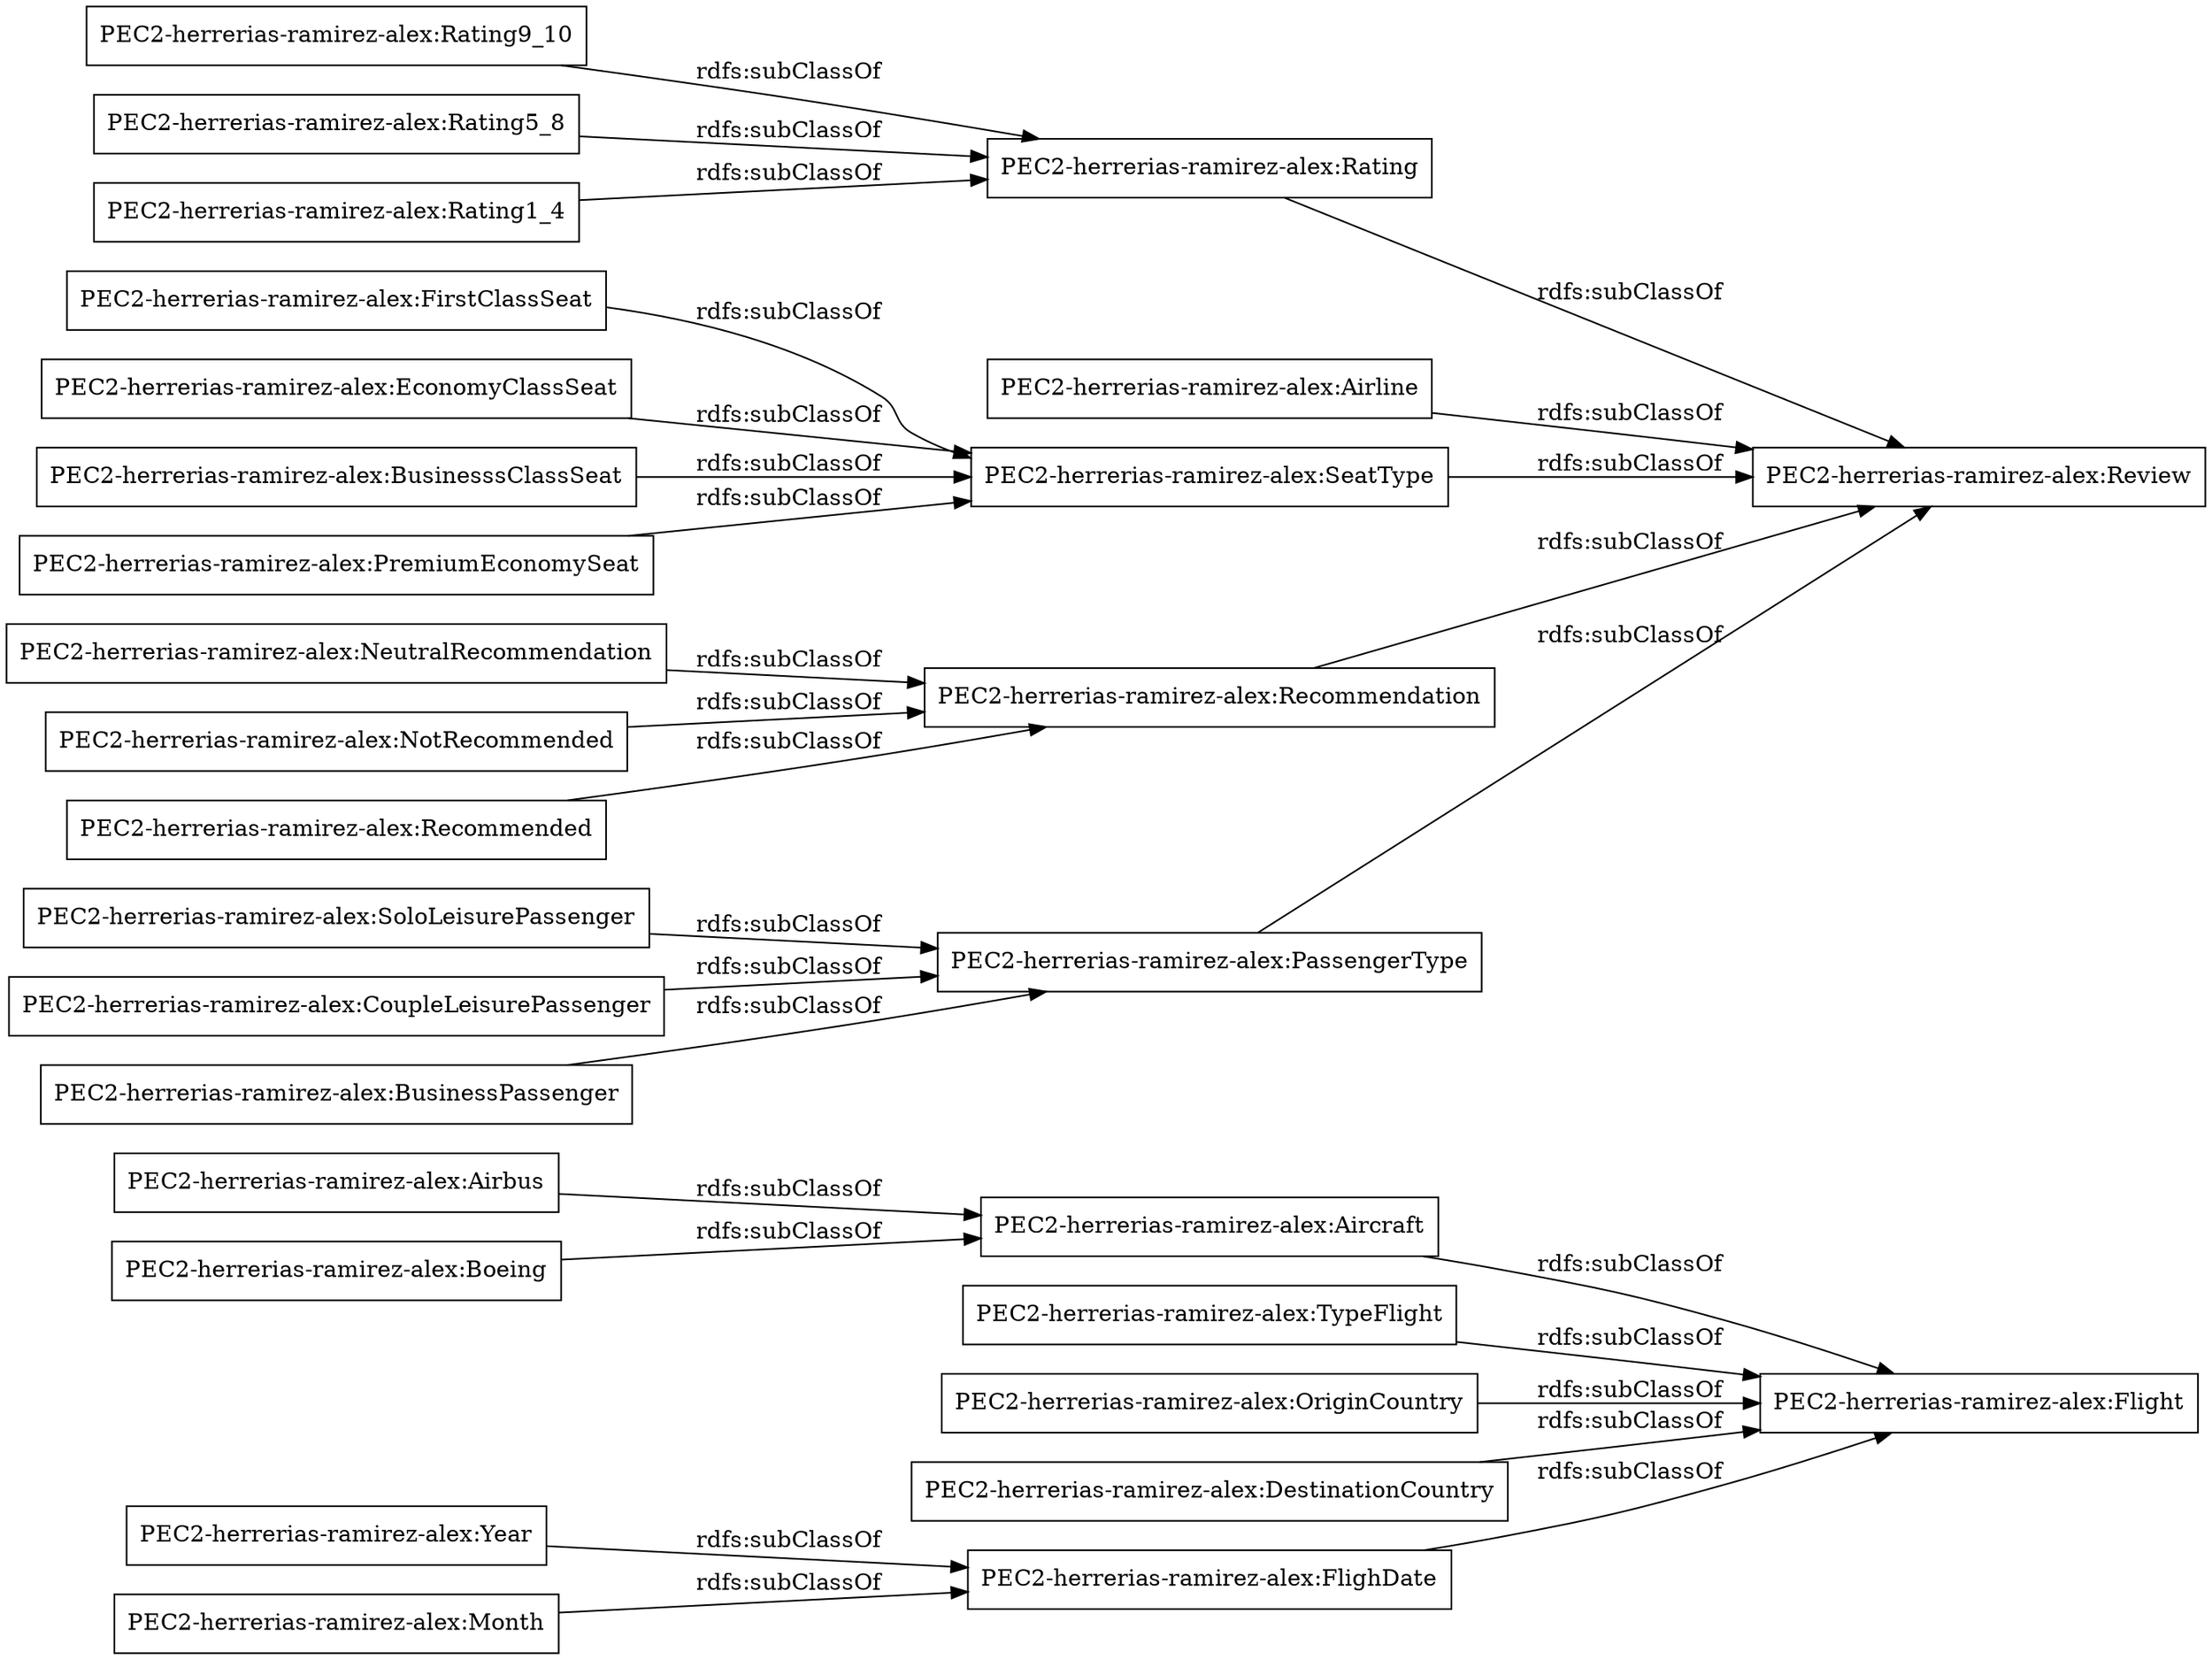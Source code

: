 digraph ar2dtool_diagram { 
rankdir=LR;
size="1000"
node [shape = rectangle, color="black"]; "PEC2-herrerias-ramirez-alex:Year" "PEC2-herrerias-ramirez-alex:TypeFlight" "PEC2-herrerias-ramirez-alex:Review" "PEC2-herrerias-ramirez-alex:SoloLeisurePassenger" "PEC2-herrerias-ramirez-alex:Flight" "PEC2-herrerias-ramirez-alex:FirstClassSeat" "PEC2-herrerias-ramirez-alex:OriginCountry" "PEC2-herrerias-ramirez-alex:Rating9_10" "PEC2-herrerias-ramirez-alex:Rating5_8" "PEC2-herrerias-ramirez-alex:DestinationCountry" "PEC2-herrerias-ramirez-alex:Airbus" "PEC2-herrerias-ramirez-alex:EconomyClassSeat" "PEC2-herrerias-ramirez-alex:Rating" "PEC2-herrerias-ramirez-alex:Boeing" "PEC2-herrerias-ramirez-alex:Airline" "PEC2-herrerias-ramirez-alex:SeatType" "PEC2-herrerias-ramirez-alex:NeutralRecommendation" "PEC2-herrerias-ramirez-alex:Aircraft" "PEC2-herrerias-ramirez-alex:BusinesssClassSeat" "PEC2-herrerias-ramirez-alex:PremiumEconomySeat" "PEC2-herrerias-ramirez-alex:FlighDate" "PEC2-herrerias-ramirez-alex:CoupleLeisurePassenger" "PEC2-herrerias-ramirez-alex:Rating1_4" "PEC2-herrerias-ramirez-alex:NotRecommended" "PEC2-herrerias-ramirez-alex:Month" "PEC2-herrerias-ramirez-alex:Recommended" "PEC2-herrerias-ramirez-alex:Recommendation" "PEC2-herrerias-ramirez-alex:BusinessPassenger" "PEC2-herrerias-ramirez-alex:PassengerType" ; /*classes style*/
	"PEC2-herrerias-ramirez-alex:BusinesssClassSeat" -> "PEC2-herrerias-ramirez-alex:SeatType" [ label = "rdfs:subClassOf" ];
	"PEC2-herrerias-ramirez-alex:SeatType" -> "PEC2-herrerias-ramirez-alex:Review" [ label = "rdfs:subClassOf" ];
	"PEC2-herrerias-ramirez-alex:Airline" -> "PEC2-herrerias-ramirez-alex:Review" [ label = "rdfs:subClassOf" ];
	"PEC2-herrerias-ramirez-alex:EconomyClassSeat" -> "PEC2-herrerias-ramirez-alex:SeatType" [ label = "rdfs:subClassOf" ];
	"PEC2-herrerias-ramirez-alex:Year" -> "PEC2-herrerias-ramirez-alex:FlighDate" [ label = "rdfs:subClassOf" ];
	"PEC2-herrerias-ramirez-alex:Airbus" -> "PEC2-herrerias-ramirez-alex:Aircraft" [ label = "rdfs:subClassOf" ];
	"PEC2-herrerias-ramirez-alex:DestinationCountry" -> "PEC2-herrerias-ramirez-alex:Flight" [ label = "rdfs:subClassOf" ];
	"PEC2-herrerias-ramirez-alex:PassengerType" -> "PEC2-herrerias-ramirez-alex:Review" [ label = "rdfs:subClassOf" ];
	"PEC2-herrerias-ramirez-alex:Rating5_8" -> "PEC2-herrerias-ramirez-alex:Rating" [ label = "rdfs:subClassOf" ];
	"PEC2-herrerias-ramirez-alex:NeutralRecommendation" -> "PEC2-herrerias-ramirez-alex:Recommendation" [ label = "rdfs:subClassOf" ];
	"PEC2-herrerias-ramirez-alex:Recommended" -> "PEC2-herrerias-ramirez-alex:Recommendation" [ label = "rdfs:subClassOf" ];
	"PEC2-herrerias-ramirez-alex:Boeing" -> "PEC2-herrerias-ramirez-alex:Aircraft" [ label = "rdfs:subClassOf" ];
	"PEC2-herrerias-ramirez-alex:CoupleLeisurePassenger" -> "PEC2-herrerias-ramirez-alex:PassengerType" [ label = "rdfs:subClassOf" ];
	"PEC2-herrerias-ramirez-alex:FlighDate" -> "PEC2-herrerias-ramirez-alex:Flight" [ label = "rdfs:subClassOf" ];
	"PEC2-herrerias-ramirez-alex:OriginCountry" -> "PEC2-herrerias-ramirez-alex:Flight" [ label = "rdfs:subClassOf" ];
	"PEC2-herrerias-ramirez-alex:Rating1_4" -> "PEC2-herrerias-ramirez-alex:Rating" [ label = "rdfs:subClassOf" ];
	"PEC2-herrerias-ramirez-alex:TypeFlight" -> "PEC2-herrerias-ramirez-alex:Flight" [ label = "rdfs:subClassOf" ];
	"PEC2-herrerias-ramirez-alex:Rating" -> "PEC2-herrerias-ramirez-alex:Review" [ label = "rdfs:subClassOf" ];
	"PEC2-herrerias-ramirez-alex:NotRecommended" -> "PEC2-herrerias-ramirez-alex:Recommendation" [ label = "rdfs:subClassOf" ];
	"PEC2-herrerias-ramirez-alex:Rating9_10" -> "PEC2-herrerias-ramirez-alex:Rating" [ label = "rdfs:subClassOf" ];
	"PEC2-herrerias-ramirez-alex:Aircraft" -> "PEC2-herrerias-ramirez-alex:Flight" [ label = "rdfs:subClassOf" ];
	"PEC2-herrerias-ramirez-alex:BusinessPassenger" -> "PEC2-herrerias-ramirez-alex:PassengerType" [ label = "rdfs:subClassOf" ];
	"PEC2-herrerias-ramirez-alex:SoloLeisurePassenger" -> "PEC2-herrerias-ramirez-alex:PassengerType" [ label = "rdfs:subClassOf" ];
	"PEC2-herrerias-ramirez-alex:PremiumEconomySeat" -> "PEC2-herrerias-ramirez-alex:SeatType" [ label = "rdfs:subClassOf" ];
	"PEC2-herrerias-ramirez-alex:FirstClassSeat" -> "PEC2-herrerias-ramirez-alex:SeatType" [ label = "rdfs:subClassOf" ];
	"PEC2-herrerias-ramirez-alex:Month" -> "PEC2-herrerias-ramirez-alex:FlighDate" [ label = "rdfs:subClassOf" ];
	"PEC2-herrerias-ramirez-alex:Recommendation" -> "PEC2-herrerias-ramirez-alex:Review" [ label = "rdfs:subClassOf" ];

}
